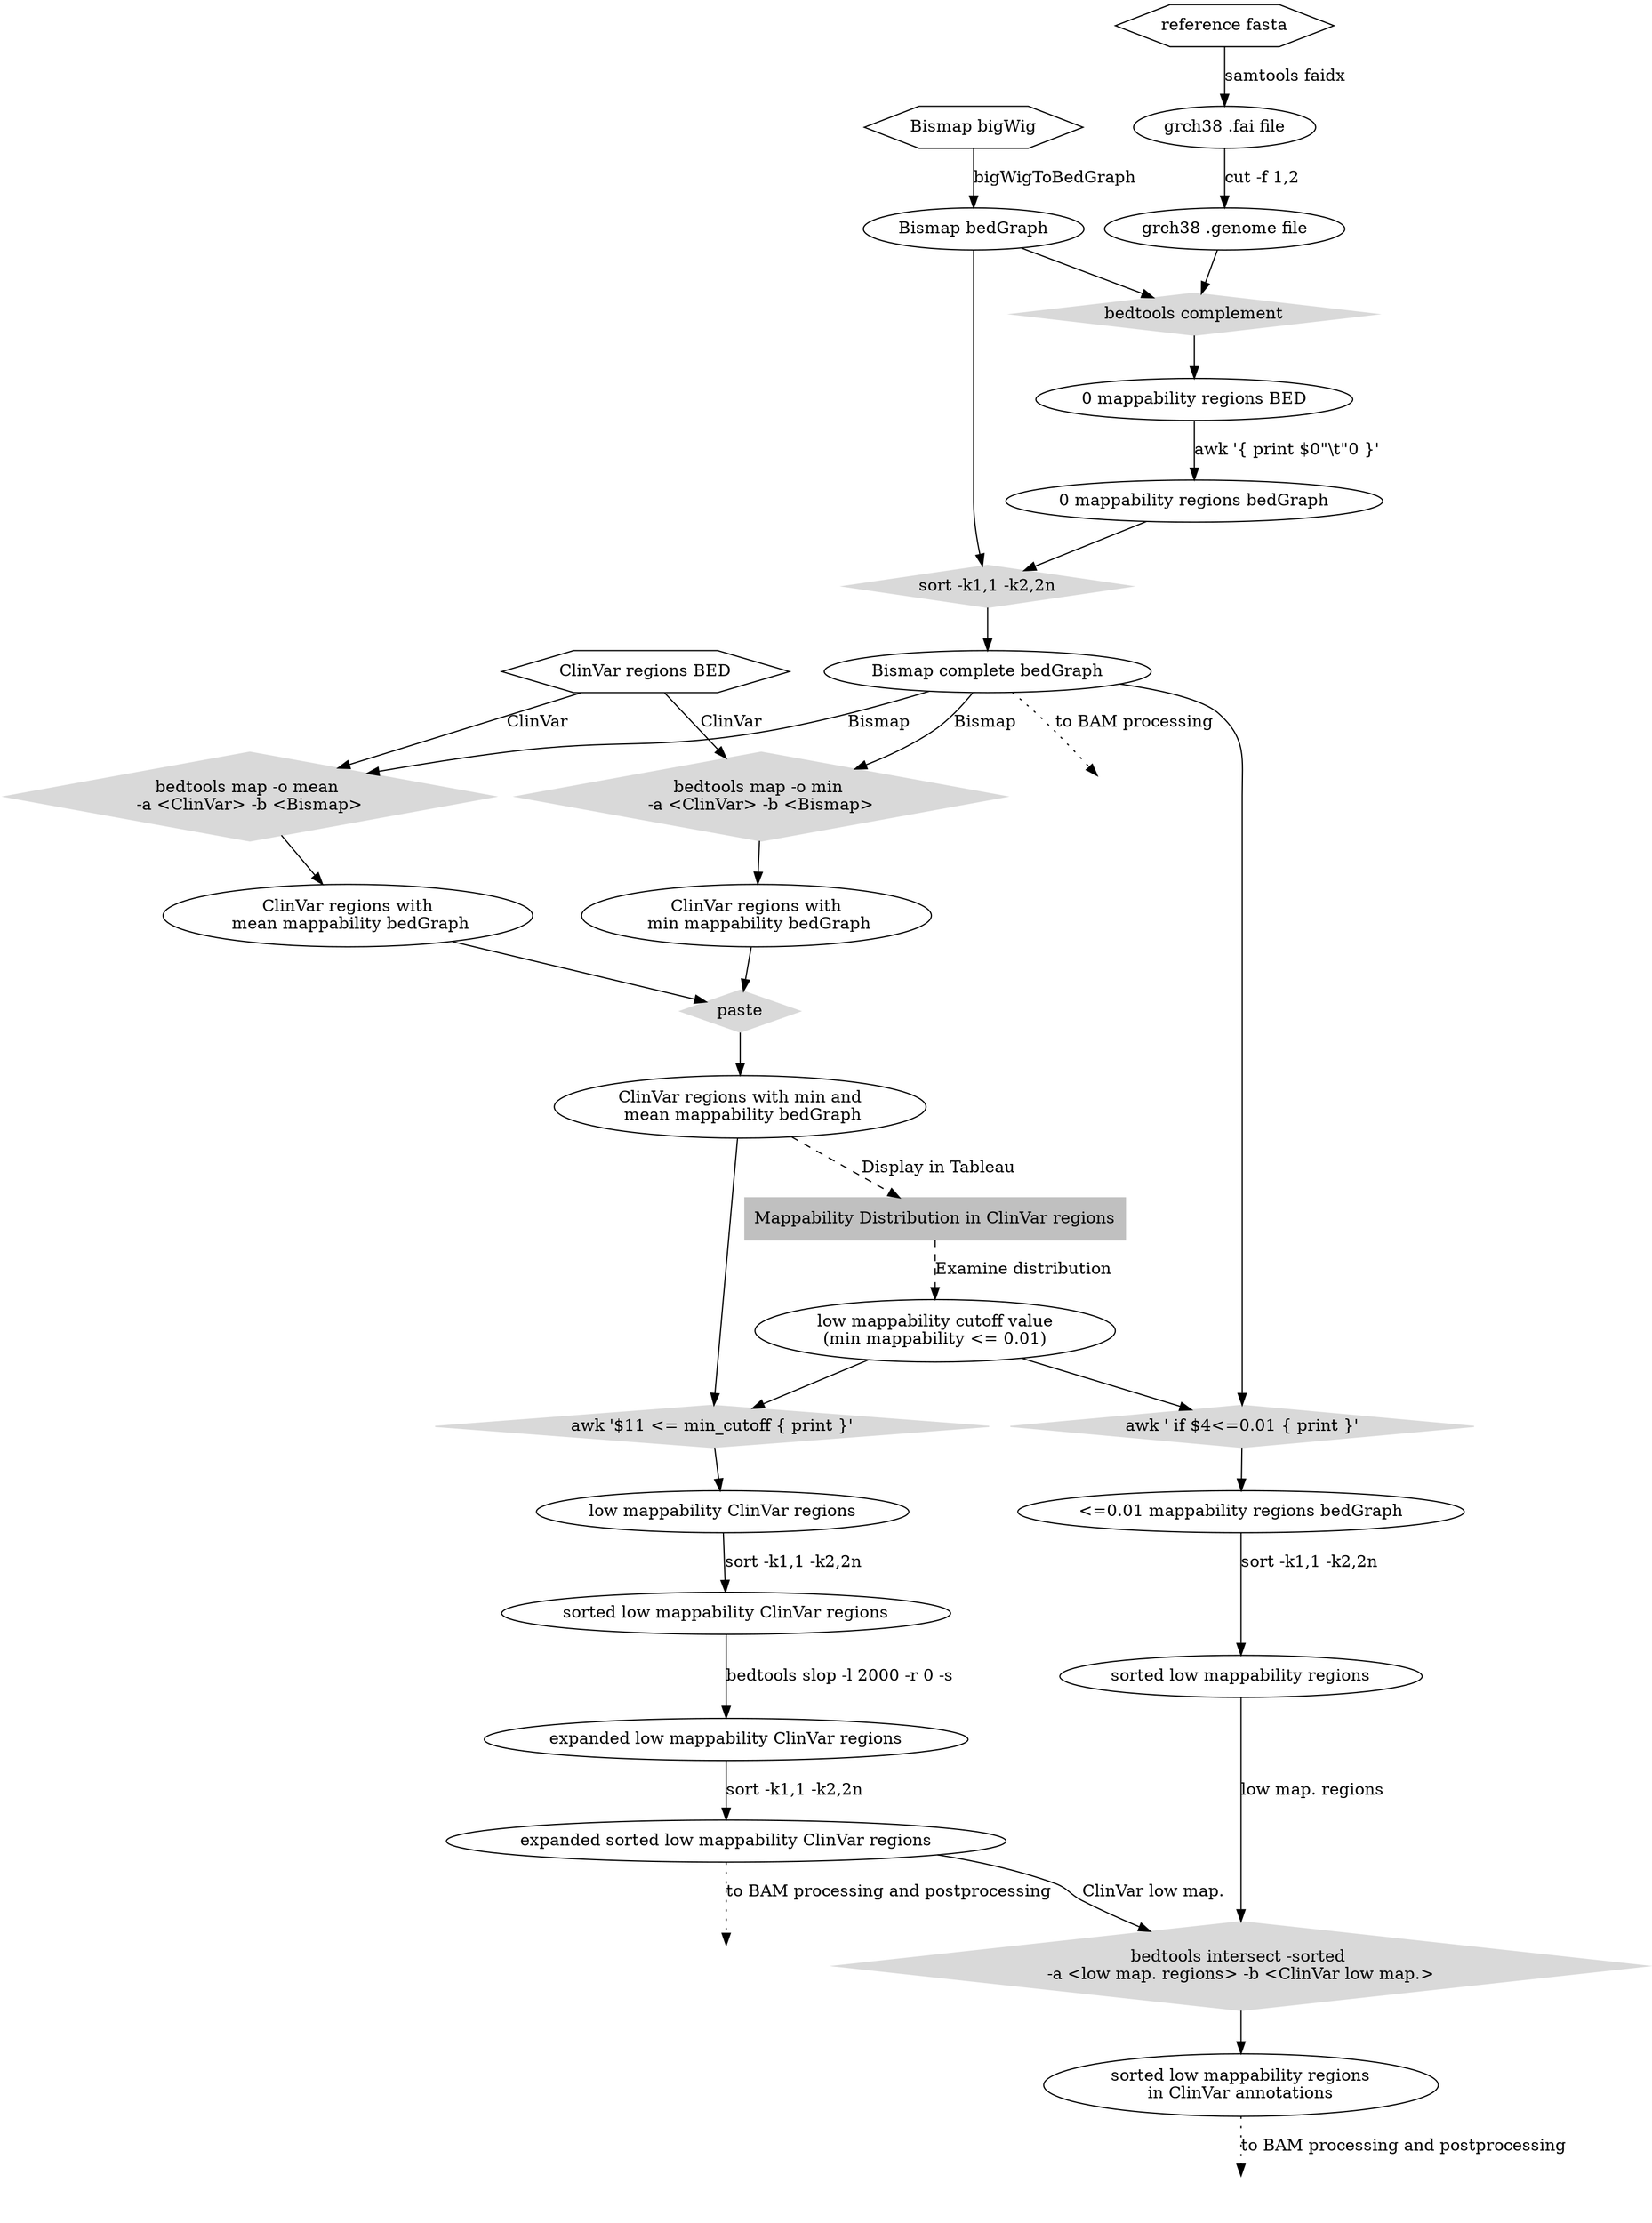 digraph workflow {


	"ClinVar regions BED" [shape=hexagon];

	"grch38 fasta 2" [shape=hexagon, label="reference fasta"];

	"Bismap bedGraph" -> "sort -k1,1 -k2,2n_again";

	"sort -k1,1 -k2,2n_again" -> "Bismap complete bedGraph"

	"Bismap complete bedGraph";

	"Bismap complete bedGraph" -> "BAM_PROC_1" [label="to BAM processing", style=dotted];

	"BAM_PROC_1" [style=invis];

	"sort -k1,1 -k2,2n_again" [shape=diamond,  color=gray85, style=filled, label="sort -k1,1 -k2,2n"];

	"0 mappability regions bedGraph" -> "sort -k1,1 -k2,2n_again";

	"Bismap bigWig" [shape=hexagon]; 
	"Bismap bigWig" -> "Bismap bedGraph" [label="bigWigToBedGraph"];

	"bedtools map -o min" [shape=diamond,  color=gray85, style=filled, label="bedtools map -o min \n-a <ClinVar> -b <Bismap>"];
	"ClinVar regions BED" -> "bedtools map -o min" [label="ClinVar"];
	"Bismap complete bedGraph" -> "bedtools map -o min" [label="Bismap"];

	"bedtools map -o mean" [shape=diamond,  color=gray85, style=filled, label="bedtools map -o mean \n-a <ClinVar> -b <Bismap>"];
	"ClinVar regions BED" -> "bedtools map -o mean" [label="ClinVar"];
	"Bismap complete bedGraph" -> "bedtools map -o mean" [label="Bismap"];

	"bedtools map -o min" -> "ClinVar regions with\n min mappability bedGraph";
	"bedtools map -o mean" -> "ClinVar regions with\n mean mappability bedGraph";

	"ClinVar regions with\n min mappability bedGraph" -> "paste";
	"paste" -> "ClinVar regions with min and\n mean mappability bedGraph";
	"ClinVar regions with\n mean mappability bedGraph" -> "paste";
	"paste" [shape=diamond,  color=gray85, style=filled];

	"ClinVar regions with min and\n mean mappability bedGraph" -> "Mappability Distribution in ClinVar regions" [style=dashed, label="Display in Tableau"];
	"Mappability Distribution in ClinVar regions" [shape=box, color=gray, style=filled];
	"Examine Data" [color=gray, style=invis];
	"Mappability Distribution in ClinVar regions" -> "low mappability cutoff value\n(min mappability <= 0.01)" [style=dashed, label="Examine distribution"];

	"awk '$11 <= min_cutoff { print }'" [shape=diamond,  color=gray85, style=filled];
	"low mappability cutoff value\n(min mappability <= 0.01)" -> "awk '$11 <= min_cutoff { print }'";
	"awk '$11 <= min_cutoff { print }'" -> "low mappability ClinVar regions";
	"ClinVar regions with min and\n mean mappability bedGraph" -> "awk '$11 <= min_cutoff { print }'";

	"low mappability ClinVar regions" -> "sorted low mappability ClinVar regions" [label="sort -k1,1 -k2,2n"];

	"sorted low mappability ClinVar regions";

	"expanded sorted low mappability ClinVar regions" -> "BAM_PROC_2" [label="to BAM processing and postprocessing", style=dotted];

	"BAM_PROC_2" [style=invis];

	"bedtools complement" [shape=diamond,  color=gray85, style=filled];
	
	"Bismap bedGraph" -> "bedtools complement";

	"bedtools complement" -> "0 mappability regions BED";

	"grch38 fasta 2" -> "grch38 .fai file" [label="samtools faidx"];

	"grch38 .fai file" -> "grch38 .genome file" [label="cut -f 1,2"];

	"grch38 .genome file" -> "bedtools complement";

	"awk_again" [shape=diamond,  color=gray85, style=filled, label="awk ' if $4<=0.01 { print }'"];

	"Bismap complete bedGraph" -> "awk_again";

	"low mappability cutoff value\n(min mappability <= 0.01)" -> "awk_again";

	"awk_again" -> "<=0.01 mappability regions bedGraph";

	"0 mappability regions BED" -> "0 mappability regions bedGraph" [label="awk '{ print $0\"\\t\"0 }'"];

	"<=0.01 mappability regions bedGraph" -> "sorted low mappability regions" [label="sort -k1,1 -k2,2n"];

	"bedtools intersect -u_0" [label="bedtools intersect -sorted \n-a <low map. regions> -b <ClinVar low map.>", shape=diamond,  color=gray85, style=filled];

	"sorted low mappability regions" -> "bedtools intersect -u_0" [label="low map. regions"];

	"bedtools intersect -u_0" -> "sorted low mappability regions\nin ClinVar annotations";

	"sorted low mappability ClinVar regions" -> "expanded low mappability ClinVar regions" [label="bedtools slop -l 2000 -r 0 -s"];	

	"expanded low mappability ClinVar regions" -> "expanded sorted low mappability ClinVar regions" [label="sort -k1,1 -k2,2n"];	

	"expanded sorted low mappability ClinVar regions";

	"sorted low mappability regions\nin ClinVar annotations" -> "BAM_PROC_3" [label="to BAM processing and postprocessing", style=dotted];

	"BAM_PROC_3" [style=invis];

	"expanded sorted low mappability ClinVar regions" -> "bedtools intersect -u_0" [label="ClinVar low map."];

	
 }